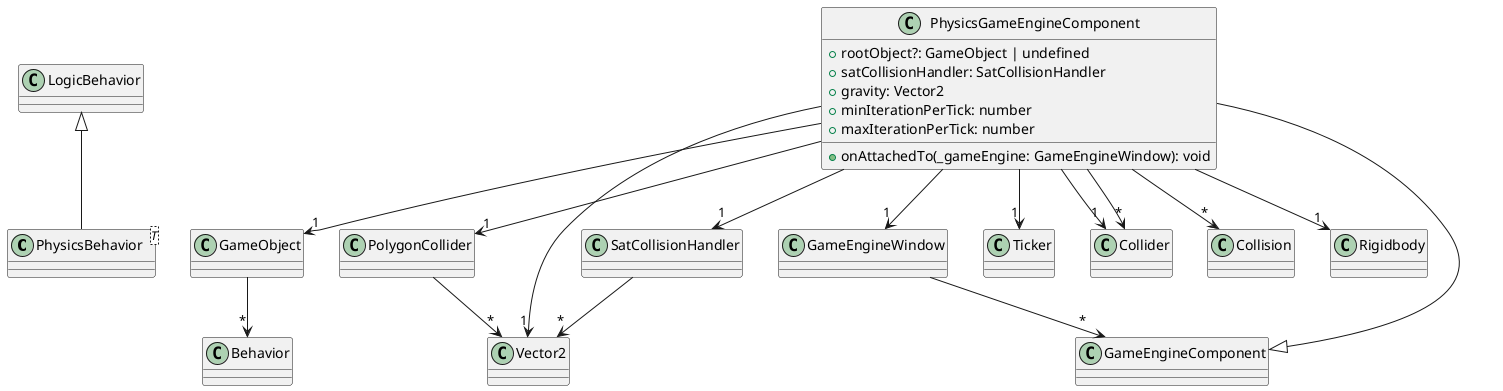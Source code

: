 @startuml
class PhysicsBehavior<T> extends LogicBehavior
class PhysicsGameEngineComponent extends GameEngineComponent {
    +rootObject?: GameObject | undefined
    +satCollisionHandler: SatCollisionHandler
    +gravity: Vector2
    +minIterationPerTick: number
    +maxIterationPerTick: number
    +onAttachedTo(_gameEngine: GameEngineWindow): void
}
GameEngineWindow --> "*" GameEngineComponent
GameObject --> "*" Behavior
PolygonCollider --> "*" Vector2
SatCollisionHandler --> "*" Vector2
PhysicsGameEngineComponent --> "1" GameObject
PhysicsGameEngineComponent --> "1" SatCollisionHandler
PhysicsGameEngineComponent --> "1" Ticker
PhysicsGameEngineComponent --> "1" Collider
PhysicsGameEngineComponent --> "*" Collision
PhysicsGameEngineComponent --> "1" Vector2
PhysicsGameEngineComponent --> "1" GameEngineWindow
PhysicsGameEngineComponent --> "*" Collider
PhysicsGameEngineComponent --> "1" PolygonCollider
PhysicsGameEngineComponent --> "1" Rigidbody
@enduml